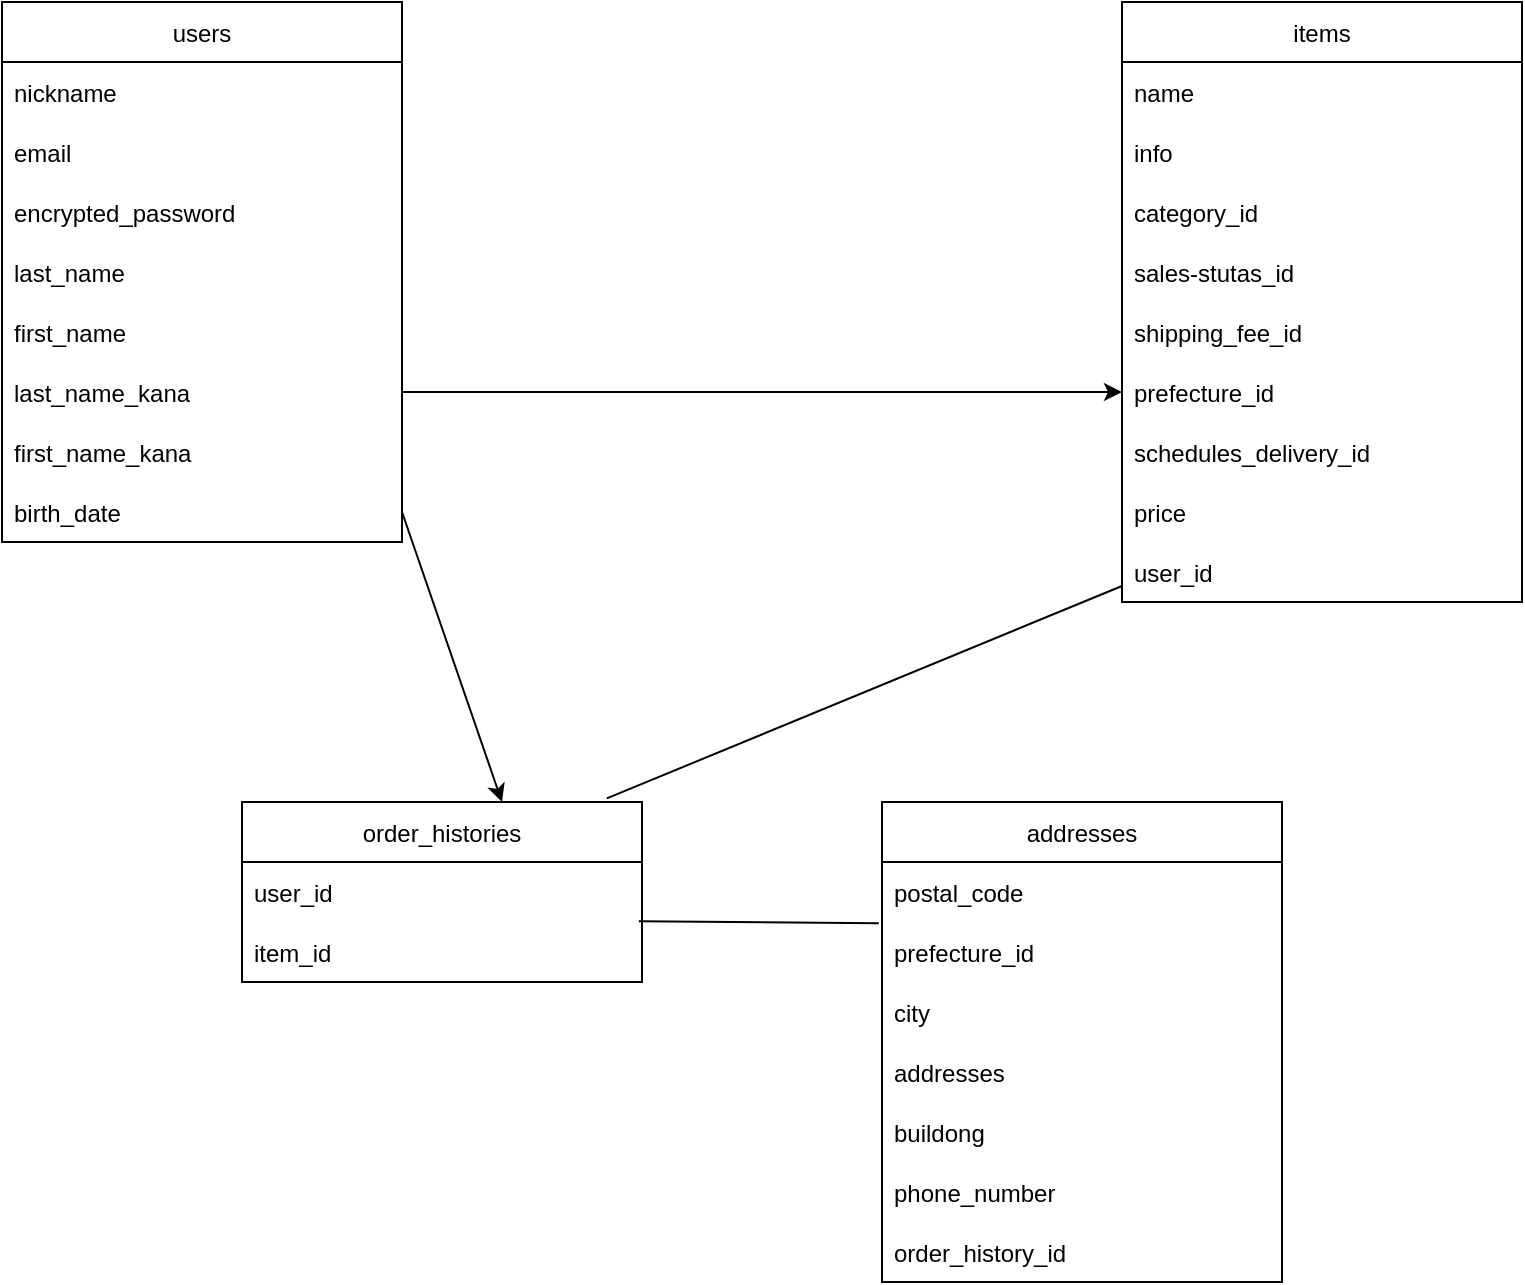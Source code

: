 <mxfile>
    <diagram id="tBopq8G6ZhaPOaZxUoFV" name="ページ1">
        <mxGraphModel dx="534" dy="859" grid="1" gridSize="10" guides="1" tooltips="1" connect="1" arrows="1" fold="1" page="1" pageScale="1" pageWidth="827" pageHeight="1169" math="0" shadow="0">
            <root>
                <mxCell id="0"/>
                <mxCell id="1" parent="0"/>
                <mxCell id="19" value="users" style="swimlane;fontStyle=0;childLayout=stackLayout;horizontal=1;startSize=30;horizontalStack=0;resizeParent=1;resizeParentMax=0;resizeLast=0;collapsible=1;marginBottom=0;" parent="1" vertex="1">
                    <mxGeometry x="40" y="120" width="200" height="270" as="geometry"/>
                </mxCell>
                <mxCell id="20" value="nickname" style="text;strokeColor=none;fillColor=none;align=left;verticalAlign=middle;spacingLeft=4;spacingRight=4;overflow=hidden;points=[[0,0.5],[1,0.5]];portConstraint=eastwest;rotatable=0;" parent="19" vertex="1">
                    <mxGeometry y="30" width="200" height="30" as="geometry"/>
                </mxCell>
                <mxCell id="25" value="email" style="text;strokeColor=none;fillColor=none;align=left;verticalAlign=middle;spacingLeft=4;spacingRight=4;overflow=hidden;points=[[0,0.5],[1,0.5]];portConstraint=eastwest;rotatable=0;" parent="19" vertex="1">
                    <mxGeometry y="60" width="200" height="30" as="geometry"/>
                </mxCell>
                <mxCell id="22" value="encrypted_password" style="text;strokeColor=none;fillColor=none;align=left;verticalAlign=middle;spacingLeft=4;spacingRight=4;overflow=hidden;points=[[0,0.5],[1,0.5]];portConstraint=eastwest;rotatable=0;" parent="19" vertex="1">
                    <mxGeometry y="90" width="200" height="30" as="geometry"/>
                </mxCell>
                <mxCell id="26" value="last_name" style="text;strokeColor=none;fillColor=none;align=left;verticalAlign=middle;spacingLeft=4;spacingRight=4;overflow=hidden;points=[[0,0.5],[1,0.5]];portConstraint=eastwest;rotatable=0;" parent="19" vertex="1">
                    <mxGeometry y="120" width="200" height="30" as="geometry"/>
                </mxCell>
                <mxCell id="27" value="first_name" style="text;strokeColor=none;fillColor=none;align=left;verticalAlign=middle;spacingLeft=4;spacingRight=4;overflow=hidden;points=[[0,0.5],[1,0.5]];portConstraint=eastwest;rotatable=0;" parent="19" vertex="1">
                    <mxGeometry y="150" width="200" height="30" as="geometry"/>
                </mxCell>
                <mxCell id="29" value="last_name_kana" style="text;strokeColor=none;fillColor=none;align=left;verticalAlign=middle;spacingLeft=4;spacingRight=4;overflow=hidden;points=[[0,0.5],[1,0.5]];portConstraint=eastwest;rotatable=0;" parent="19" vertex="1">
                    <mxGeometry y="180" width="200" height="30" as="geometry"/>
                </mxCell>
                <mxCell id="28" value="first_name_kana" style="text;strokeColor=none;fillColor=none;align=left;verticalAlign=middle;spacingLeft=4;spacingRight=4;overflow=hidden;points=[[0,0.5],[1,0.5]];portConstraint=eastwest;rotatable=0;" parent="19" vertex="1">
                    <mxGeometry y="210" width="200" height="30" as="geometry"/>
                </mxCell>
                <mxCell id="30" value="birth_date" style="text;strokeColor=none;fillColor=none;align=left;verticalAlign=middle;spacingLeft=4;spacingRight=4;overflow=hidden;points=[[0,0.5],[1,0.5]];portConstraint=eastwest;rotatable=0;" parent="19" vertex="1">
                    <mxGeometry y="240" width="200" height="30" as="geometry"/>
                </mxCell>
                <mxCell id="31" value="items" style="swimlane;fontStyle=0;childLayout=stackLayout;horizontal=1;startSize=30;horizontalStack=0;resizeParent=1;resizeParentMax=0;resizeLast=0;collapsible=1;marginBottom=0;" parent="1" vertex="1">
                    <mxGeometry x="600" y="120" width="200" height="300" as="geometry"/>
                </mxCell>
                <mxCell id="32" value="name" style="text;strokeColor=none;fillColor=none;align=left;verticalAlign=middle;spacingLeft=4;spacingRight=4;overflow=hidden;points=[[0,0.5],[1,0.5]];portConstraint=eastwest;rotatable=0;" parent="31" vertex="1">
                    <mxGeometry y="30" width="200" height="30" as="geometry"/>
                </mxCell>
                <mxCell id="33" value="info" style="text;strokeColor=none;fillColor=none;align=left;verticalAlign=middle;spacingLeft=4;spacingRight=4;overflow=hidden;points=[[0,0.5],[1,0.5]];portConstraint=eastwest;rotatable=0;" parent="31" vertex="1">
                    <mxGeometry y="60" width="200" height="30" as="geometry"/>
                </mxCell>
                <mxCell id="34" value="category_id" style="text;strokeColor=none;fillColor=none;align=left;verticalAlign=middle;spacingLeft=4;spacingRight=4;overflow=hidden;points=[[0,0.5],[1,0.5]];portConstraint=eastwest;rotatable=0;" parent="31" vertex="1">
                    <mxGeometry y="90" width="200" height="30" as="geometry"/>
                </mxCell>
                <mxCell id="35" value="sales-stutas_id" style="text;strokeColor=none;fillColor=none;align=left;verticalAlign=middle;spacingLeft=4;spacingRight=4;overflow=hidden;points=[[0,0.5],[1,0.5]];portConstraint=eastwest;rotatable=0;" parent="31" vertex="1">
                    <mxGeometry y="120" width="200" height="30" as="geometry"/>
                </mxCell>
                <mxCell id="36" value="shipping_fee_id" style="text;strokeColor=none;fillColor=none;align=left;verticalAlign=middle;spacingLeft=4;spacingRight=4;overflow=hidden;points=[[0,0.5],[1,0.5]];portConstraint=eastwest;rotatable=0;" parent="31" vertex="1">
                    <mxGeometry y="150" width="200" height="30" as="geometry"/>
                </mxCell>
                <mxCell id="37" value="prefecture_id" style="text;strokeColor=none;fillColor=none;align=left;verticalAlign=middle;spacingLeft=4;spacingRight=4;overflow=hidden;points=[[0,0.5],[1,0.5]];portConstraint=eastwest;rotatable=0;" parent="31" vertex="1">
                    <mxGeometry y="180" width="200" height="30" as="geometry"/>
                </mxCell>
                <mxCell id="38" value="schedules_delivery_id" style="text;strokeColor=none;fillColor=none;align=left;verticalAlign=middle;spacingLeft=4;spacingRight=4;overflow=hidden;points=[[0,0.5],[1,0.5]];portConstraint=eastwest;rotatable=0;" parent="31" vertex="1">
                    <mxGeometry y="210" width="200" height="30" as="geometry"/>
                </mxCell>
                <mxCell id="39" value="price" style="text;strokeColor=none;fillColor=none;align=left;verticalAlign=middle;spacingLeft=4;spacingRight=4;overflow=hidden;points=[[0,0.5],[1,0.5]];portConstraint=eastwest;rotatable=0;" parent="31" vertex="1">
                    <mxGeometry y="240" width="200" height="30" as="geometry"/>
                </mxCell>
                <mxCell id="40" value="user_id" style="text;strokeColor=none;fillColor=none;align=left;verticalAlign=middle;spacingLeft=4;spacingRight=4;overflow=hidden;points=[[0,0.5],[1,0.5]];portConstraint=eastwest;rotatable=0;" parent="31" vertex="1">
                    <mxGeometry y="270" width="200" height="30" as="geometry"/>
                </mxCell>
                <mxCell id="41" style="edgeStyle=none;html=1;exitX=1;exitY=0.5;exitDx=0;exitDy=0;entryX=0;entryY=0.5;entryDx=0;entryDy=0;" parent="1" source="29" target="37" edge="1">
                    <mxGeometry relative="1" as="geometry">
                        <Array as="points"/>
                    </mxGeometry>
                </mxCell>
                <mxCell id="42" value="addresses" style="swimlane;fontStyle=0;childLayout=stackLayout;horizontal=1;startSize=30;horizontalStack=0;resizeParent=1;resizeParentMax=0;resizeLast=0;collapsible=1;marginBottom=0;" parent="1" vertex="1">
                    <mxGeometry x="480" y="520" width="200" height="240" as="geometry"/>
                </mxCell>
                <mxCell id="43" value="postal_code" style="text;strokeColor=none;fillColor=none;align=left;verticalAlign=middle;spacingLeft=4;spacingRight=4;overflow=hidden;points=[[0,0.5],[1,0.5]];portConstraint=eastwest;rotatable=0;" parent="42" vertex="1">
                    <mxGeometry y="30" width="200" height="30" as="geometry"/>
                </mxCell>
                <mxCell id="44" value="prefecture_id" style="text;strokeColor=none;fillColor=none;align=left;verticalAlign=middle;spacingLeft=4;spacingRight=4;overflow=hidden;points=[[0,0.5],[1,0.5]];portConstraint=eastwest;rotatable=0;" parent="42" vertex="1">
                    <mxGeometry y="60" width="200" height="30" as="geometry"/>
                </mxCell>
                <mxCell id="45" value="city" style="text;strokeColor=none;fillColor=none;align=left;verticalAlign=middle;spacingLeft=4;spacingRight=4;overflow=hidden;points=[[0,0.5],[1,0.5]];portConstraint=eastwest;rotatable=0;" parent="42" vertex="1">
                    <mxGeometry y="90" width="200" height="30" as="geometry"/>
                </mxCell>
                <mxCell id="46" value="addresses" style="text;strokeColor=none;fillColor=none;align=left;verticalAlign=middle;spacingLeft=4;spacingRight=4;overflow=hidden;points=[[0,0.5],[1,0.5]];portConstraint=eastwest;rotatable=0;" parent="42" vertex="1">
                    <mxGeometry y="120" width="200" height="30" as="geometry"/>
                </mxCell>
                <mxCell id="47" value="buildong" style="text;strokeColor=none;fillColor=none;align=left;verticalAlign=middle;spacingLeft=4;spacingRight=4;overflow=hidden;points=[[0,0.5],[1,0.5]];portConstraint=eastwest;rotatable=0;" parent="42" vertex="1">
                    <mxGeometry y="150" width="200" height="30" as="geometry"/>
                </mxCell>
                <mxCell id="48" value="phone_number" style="text;strokeColor=none;fillColor=none;align=left;verticalAlign=middle;spacingLeft=4;spacingRight=4;overflow=hidden;points=[[0,0.5],[1,0.5]];portConstraint=eastwest;rotatable=0;" parent="42" vertex="1">
                    <mxGeometry y="180" width="200" height="30" as="geometry"/>
                </mxCell>
                <mxCell id="73" value="order_history_id" style="text;strokeColor=none;fillColor=none;align=left;verticalAlign=middle;spacingLeft=4;spacingRight=4;overflow=hidden;points=[[0,0.5],[1,0.5]];portConstraint=eastwest;rotatable=0;" parent="42" vertex="1">
                    <mxGeometry y="210" width="200" height="30" as="geometry"/>
                </mxCell>
                <mxCell id="58" value="" style="endArrow=none;html=1;entryX=0;entryY=0.733;entryDx=0;entryDy=0;entryPerimeter=0;exitX=0.912;exitY=-0.02;exitDx=0;exitDy=0;exitPerimeter=0;" parent="1" source="63" target="40" edge="1">
                    <mxGeometry width="50" height="50" relative="1" as="geometry">
                        <mxPoint x="540" y="500" as="sourcePoint"/>
                        <mxPoint x="590" y="450" as="targetPoint"/>
                    </mxGeometry>
                </mxCell>
                <mxCell id="63" value="order_histories" style="swimlane;fontStyle=0;childLayout=stackLayout;horizontal=1;startSize=30;horizontalStack=0;resizeParent=1;resizeParentMax=0;resizeLast=0;collapsible=1;marginBottom=0;" parent="1" vertex="1">
                    <mxGeometry x="160" y="520" width="200" height="90" as="geometry"/>
                </mxCell>
                <mxCell id="67" value="user_id" style="text;strokeColor=none;fillColor=none;align=left;verticalAlign=middle;spacingLeft=4;spacingRight=4;overflow=hidden;points=[[0,0.5],[1,0.5]];portConstraint=eastwest;rotatable=0;" parent="63" vertex="1">
                    <mxGeometry y="30" width="200" height="30" as="geometry"/>
                </mxCell>
                <mxCell id="69" value="item_id" style="text;strokeColor=none;fillColor=none;align=left;verticalAlign=middle;spacingLeft=4;spacingRight=4;overflow=hidden;points=[[0,0.5],[1,0.5]];portConstraint=eastwest;rotatable=0;" parent="63" vertex="1">
                    <mxGeometry y="60" width="200" height="30" as="geometry"/>
                </mxCell>
                <mxCell id="70" value="" style="endArrow=none;html=1;entryX=-0.008;entryY=1.02;entryDx=0;entryDy=0;entryPerimeter=0;exitX=0.992;exitY=-0.013;exitDx=0;exitDy=0;exitPerimeter=0;" parent="1" source="69" target="43" edge="1">
                    <mxGeometry width="50" height="50" relative="1" as="geometry">
                        <mxPoint x="410" y="580" as="sourcePoint"/>
                        <mxPoint x="420" y="471.99" as="targetPoint"/>
                    </mxGeometry>
                </mxCell>
                <mxCell id="71" style="edgeStyle=none;html=1;exitX=1;exitY=0.5;exitDx=0;exitDy=0;" parent="1" source="30" edge="1">
                    <mxGeometry relative="1" as="geometry">
                        <mxPoint x="290" y="520" as="targetPoint"/>
                    </mxGeometry>
                </mxCell>
            </root>
        </mxGraphModel>
    </diagram>
</mxfile>